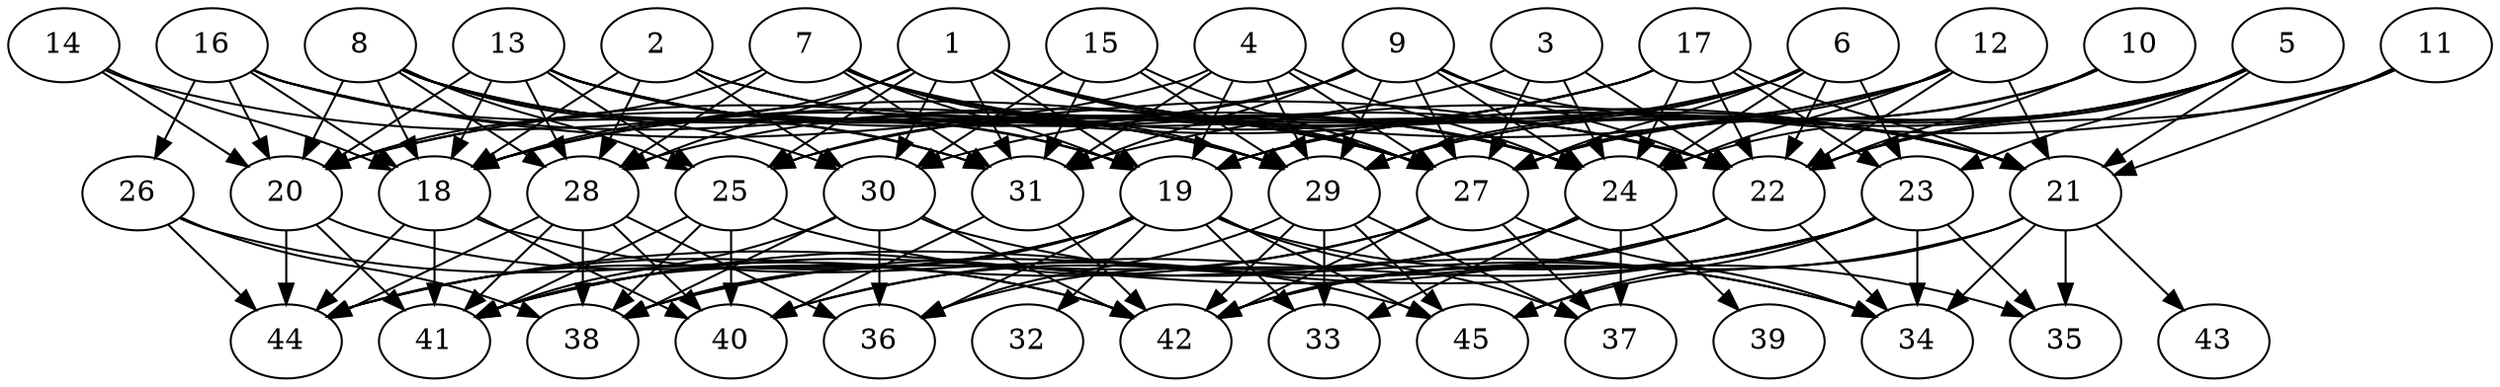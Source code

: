 // DAG automatically generated by daggen at Thu Oct  3 14:07:25 2019
// ./daggen --dot -n 45 --ccr 0.3 --fat 0.7 --regular 0.7 --density 0.7 --mindata 5242880 --maxdata 52428800 
digraph G {
  1 [size="168598187", alpha="0.16", expect_size="50579456"] 
  1 -> 18 [size ="50579456"]
  1 -> 19 [size ="50579456"]
  1 -> 21 [size ="50579456"]
  1 -> 22 [size ="50579456"]
  1 -> 24 [size ="50579456"]
  1 -> 25 [size ="50579456"]
  1 -> 27 [size ="50579456"]
  1 -> 28 [size ="50579456"]
  1 -> 30 [size ="50579456"]
  1 -> 31 [size ="50579456"]
  2 [size="92221440", alpha="0.18", expect_size="27666432"] 
  2 -> 18 [size ="27666432"]
  2 -> 22 [size ="27666432"]
  2 -> 24 [size ="27666432"]
  2 -> 28 [size ="27666432"]
  2 -> 30 [size ="27666432"]
  3 [size="125716480", alpha="0.17", expect_size="37714944"] 
  3 -> 18 [size ="37714944"]
  3 -> 22 [size ="37714944"]
  3 -> 24 [size ="37714944"]
  3 -> 27 [size ="37714944"]
  4 [size="161242453", alpha="0.03", expect_size="48372736"] 
  4 -> 18 [size ="48372736"]
  4 -> 19 [size ="48372736"]
  4 -> 24 [size ="48372736"]
  4 -> 27 [size ="48372736"]
  4 -> 29 [size ="48372736"]
  4 -> 31 [size ="48372736"]
  5 [size="128716800", alpha="0.17", expect_size="38615040"] 
  5 -> 19 [size ="38615040"]
  5 -> 21 [size ="38615040"]
  5 -> 22 [size ="38615040"]
  5 -> 23 [size ="38615040"]
  5 -> 24 [size ="38615040"]
  5 -> 27 [size ="38615040"]
  5 -> 29 [size ="38615040"]
  6 [size="41478827", alpha="0.12", expect_size="12443648"] 
  6 -> 19 [size ="12443648"]
  6 -> 22 [size ="12443648"]
  6 -> 23 [size ="12443648"]
  6 -> 24 [size ="12443648"]
  6 -> 27 [size ="12443648"]
  6 -> 29 [size ="12443648"]
  6 -> 30 [size ="12443648"]
  7 [size="66928640", alpha="0.17", expect_size="20078592"] 
  7 -> 19 [size ="20078592"]
  7 -> 20 [size ="20078592"]
  7 -> 21 [size ="20078592"]
  7 -> 27 [size ="20078592"]
  7 -> 28 [size ="20078592"]
  7 -> 29 [size ="20078592"]
  7 -> 31 [size ="20078592"]
  8 [size="40366080", alpha="0.05", expect_size="12109824"] 
  8 -> 18 [size ="12109824"]
  8 -> 19 [size ="12109824"]
  8 -> 20 [size ="12109824"]
  8 -> 25 [size ="12109824"]
  8 -> 28 [size ="12109824"]
  8 -> 29 [size ="12109824"]
  8 -> 30 [size ="12109824"]
  8 -> 31 [size ="12109824"]
  9 [size="112182613", alpha="0.18", expect_size="33654784"] 
  9 -> 20 [size ="33654784"]
  9 -> 21 [size ="33654784"]
  9 -> 22 [size ="33654784"]
  9 -> 24 [size ="33654784"]
  9 -> 25 [size ="33654784"]
  9 -> 27 [size ="33654784"]
  9 -> 29 [size ="33654784"]
  9 -> 31 [size ="33654784"]
  10 [size="113428480", alpha="0.09", expect_size="34028544"] 
  10 -> 22 [size ="34028544"]
  10 -> 27 [size ="34028544"]
  10 -> 29 [size ="34028544"]
  11 [size="74680320", alpha="0.12", expect_size="22404096"] 
  11 -> 21 [size ="22404096"]
  11 -> 22 [size ="22404096"]
  11 -> 31 [size ="22404096"]
  12 [size="41724587", alpha="0.02", expect_size="12517376"] 
  12 -> 18 [size ="12517376"]
  12 -> 19 [size ="12517376"]
  12 -> 21 [size ="12517376"]
  12 -> 22 [size ="12517376"]
  12 -> 24 [size ="12517376"]
  12 -> 27 [size ="12517376"]
  13 [size="28258987", alpha="0.08", expect_size="8477696"] 
  13 -> 18 [size ="8477696"]
  13 -> 19 [size ="8477696"]
  13 -> 20 [size ="8477696"]
  13 -> 24 [size ="8477696"]
  13 -> 25 [size ="8477696"]
  13 -> 27 [size ="8477696"]
  13 -> 28 [size ="8477696"]
  13 -> 29 [size ="8477696"]
  14 [size="161727147", alpha="0.10", expect_size="48518144"] 
  14 -> 18 [size ="48518144"]
  14 -> 20 [size ="48518144"]
  14 -> 29 [size ="48518144"]
  15 [size="27303253", alpha="0.19", expect_size="8190976"] 
  15 -> 27 [size ="8190976"]
  15 -> 29 [size ="8190976"]
  15 -> 30 [size ="8190976"]
  15 -> 31 [size ="8190976"]
  16 [size="163409920", alpha="0.04", expect_size="49022976"] 
  16 -> 18 [size ="49022976"]
  16 -> 20 [size ="49022976"]
  16 -> 22 [size ="49022976"]
  16 -> 26 [size ="49022976"]
  16 -> 27 [size ="49022976"]
  16 -> 31 [size ="49022976"]
  17 [size="101270187", alpha="0.16", expect_size="30381056"] 
  17 -> 20 [size ="30381056"]
  17 -> 21 [size ="30381056"]
  17 -> 22 [size ="30381056"]
  17 -> 23 [size ="30381056"]
  17 -> 24 [size ="30381056"]
  17 -> 25 [size ="30381056"]
  17 -> 28 [size ="30381056"]
  18 [size="74448213", alpha="0.06", expect_size="22334464"] 
  18 -> 40 [size ="22334464"]
  18 -> 41 [size ="22334464"]
  18 -> 44 [size ="22334464"]
  18 -> 45 [size ="22334464"]
  19 [size="115141973", alpha="0.14", expect_size="34542592"] 
  19 -> 32 [size ="34542592"]
  19 -> 33 [size ="34542592"]
  19 -> 35 [size ="34542592"]
  19 -> 36 [size ="34542592"]
  19 -> 37 [size ="34542592"]
  19 -> 38 [size ="34542592"]
  19 -> 41 [size ="34542592"]
  19 -> 44 [size ="34542592"]
  19 -> 45 [size ="34542592"]
  20 [size="100689920", alpha="0.19", expect_size="30206976"] 
  20 -> 41 [size ="30206976"]
  20 -> 42 [size ="30206976"]
  20 -> 44 [size ="30206976"]
  21 [size="173175467", alpha="0.03", expect_size="51952640"] 
  21 -> 34 [size ="51952640"]
  21 -> 35 [size ="51952640"]
  21 -> 42 [size ="51952640"]
  21 -> 43 [size ="51952640"]
  21 -> 45 [size ="51952640"]
  22 [size="109523627", alpha="0.17", expect_size="32857088"] 
  22 -> 34 [size ="32857088"]
  22 -> 38 [size ="32857088"]
  22 -> 42 [size ="32857088"]
  22 -> 44 [size ="32857088"]
  23 [size="124306773", alpha="0.04", expect_size="37292032"] 
  23 -> 34 [size ="37292032"]
  23 -> 35 [size ="37292032"]
  23 -> 40 [size ="37292032"]
  23 -> 41 [size ="37292032"]
  23 -> 42 [size ="37292032"]
  23 -> 45 [size ="37292032"]
  24 [size="31901013", alpha="0.10", expect_size="9570304"] 
  24 -> 33 [size ="9570304"]
  24 -> 36 [size ="9570304"]
  24 -> 37 [size ="9570304"]
  24 -> 39 [size ="9570304"]
  24 -> 40 [size ="9570304"]
  24 -> 41 [size ="9570304"]
  25 [size="107731627", alpha="0.10", expect_size="32319488"] 
  25 -> 34 [size ="32319488"]
  25 -> 38 [size ="32319488"]
  25 -> 40 [size ="32319488"]
  25 -> 41 [size ="32319488"]
  26 [size="96146773", alpha="0.13", expect_size="28844032"] 
  26 -> 38 [size ="28844032"]
  26 -> 42 [size ="28844032"]
  26 -> 44 [size ="28844032"]
  27 [size="128822613", alpha="0.02", expect_size="38646784"] 
  27 -> 34 [size ="38646784"]
  27 -> 37 [size ="38646784"]
  27 -> 38 [size ="38646784"]
  27 -> 42 [size ="38646784"]
  27 -> 44 [size ="38646784"]
  28 [size="94648320", alpha="0.14", expect_size="28394496"] 
  28 -> 36 [size ="28394496"]
  28 -> 38 [size ="28394496"]
  28 -> 40 [size ="28394496"]
  28 -> 41 [size ="28394496"]
  28 -> 44 [size ="28394496"]
  29 [size="142018560", alpha="0.18", expect_size="42605568"] 
  29 -> 33 [size ="42605568"]
  29 -> 36 [size ="42605568"]
  29 -> 37 [size ="42605568"]
  29 -> 42 [size ="42605568"]
  29 -> 45 [size ="42605568"]
  30 [size="91634347", alpha="0.15", expect_size="27490304"] 
  30 -> 34 [size ="27490304"]
  30 -> 36 [size ="27490304"]
  30 -> 38 [size ="27490304"]
  30 -> 41 [size ="27490304"]
  30 -> 42 [size ="27490304"]
  31 [size="80500053", alpha="0.18", expect_size="24150016"] 
  31 -> 40 [size ="24150016"]
  31 -> 42 [size ="24150016"]
  32 [size="102458027", alpha="0.05", expect_size="30737408"] 
  33 [size="74960213", alpha="0.13", expect_size="22488064"] 
  34 [size="106253653", alpha="0.20", expect_size="31876096"] 
  35 [size="25538560", alpha="0.07", expect_size="7661568"] 
  36 [size="101335040", alpha="0.14", expect_size="30400512"] 
  37 [size="43079680", alpha="0.11", expect_size="12923904"] 
  38 [size="57514667", alpha="0.15", expect_size="17254400"] 
  39 [size="167529813", alpha="0.11", expect_size="50258944"] 
  40 [size="153262080", alpha="0.18", expect_size="45978624"] 
  41 [size="110663680", alpha="0.05", expect_size="33199104"] 
  42 [size="96945493", alpha="0.04", expect_size="29083648"] 
  43 [size="136355840", alpha="0.16", expect_size="40906752"] 
  44 [size="82394453", alpha="0.11", expect_size="24718336"] 
  45 [size="79312213", alpha="0.16", expect_size="23793664"] 
}
